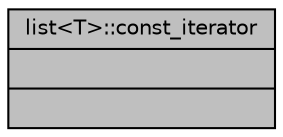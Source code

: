 digraph "list&lt;T&gt;::const_iterator"
{
 // INTERACTIVE_SVG=YES
  bgcolor="transparent";
  edge [fontname="Helvetica",fontsize="10",labelfontname="Helvetica",labelfontsize="10"];
  node [fontname="Helvetica",fontsize="10",shape=record];
  Node1 [label="{list\<T\>::const_iterator\n||}",height=0.2,width=0.4,color="black", fillcolor="grey75", style="filled", fontcolor="black"];
}
